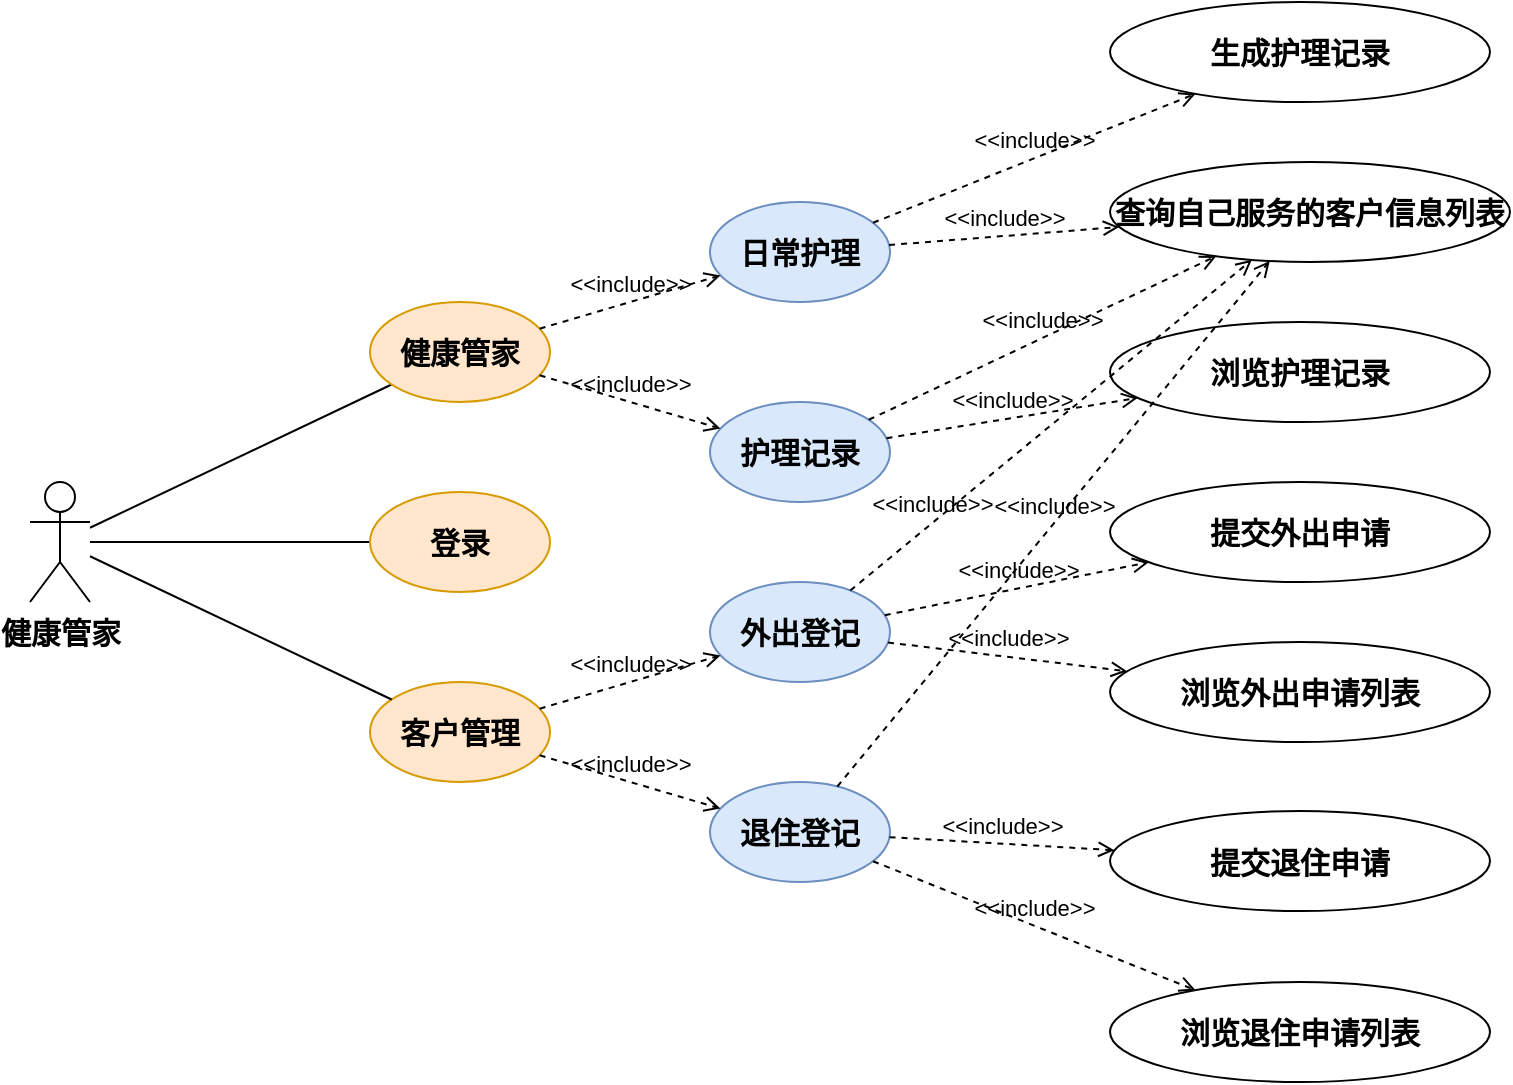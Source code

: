<mxfile>
    <diagram id="ldZKe99a0s3TlZ5kp_Uz" name="第 1 页">
        <mxGraphModel dx="1106" dy="840" grid="1" gridSize="10" guides="1" tooltips="1" connect="1" arrows="1" fold="1" page="1" pageScale="1" pageWidth="827" pageHeight="1169" math="0" shadow="0">
            <root>
                <mxCell id="0"/>
                <mxCell id="1" parent="0"/>
                <mxCell id="342" style="edgeStyle=none;html=1;endArrow=none;endFill=0;" parent="1" source="2" target="293" edge="1">
                    <mxGeometry relative="1" as="geometry"/>
                </mxCell>
                <mxCell id="343" style="edgeStyle=none;html=1;endArrow=none;endFill=0;" parent="1" source="2" target="294" edge="1">
                    <mxGeometry relative="1" as="geometry"/>
                </mxCell>
                <mxCell id="2" value="健康管家" style="shape=umlActor;verticalLabelPosition=bottom;verticalAlign=top;html=1;fontStyle=1;fontSize=15;" parent="1" vertex="1">
                    <mxGeometry x="160" y="360" width="30" height="60" as="geometry"/>
                </mxCell>
                <mxCell id="277" value="客户管理" style="ellipse;whiteSpace=wrap;html=1;fontSize=15;fontStyle=1;fillColor=#ffe6cc;strokeColor=#d79b00;" parent="1" vertex="1">
                    <mxGeometry x="330" y="460" width="90" height="50" as="geometry"/>
                </mxCell>
                <mxCell id="293" value="登录" style="ellipse;whiteSpace=wrap;html=1;fontSize=15;fontStyle=1;fillColor=#ffe6cc;strokeColor=#d79b00;" parent="1" vertex="1">
                    <mxGeometry x="330" y="365" width="90" height="50" as="geometry"/>
                </mxCell>
                <mxCell id="294" value="健康管家" style="ellipse;whiteSpace=wrap;html=1;fontSize=15;fontStyle=1;fillColor=#ffe6cc;strokeColor=#d79b00;" parent="1" vertex="1">
                    <mxGeometry x="330" y="270" width="90" height="50" as="geometry"/>
                </mxCell>
                <mxCell id="341" style="edgeStyle=none;html=1;endArrow=none;endFill=0;" parent="1" source="2" target="277" edge="1">
                    <mxGeometry relative="1" as="geometry"/>
                </mxCell>
                <mxCell id="355" value="日常护理" style="ellipse;whiteSpace=wrap;html=1;fontSize=15;fontStyle=1;fillColor=#dae8fc;strokeColor=#6c8ebf;" parent="1" vertex="1">
                    <mxGeometry x="500" y="220" width="90" height="50" as="geometry"/>
                </mxCell>
                <mxCell id="356" value="护理记录" style="ellipse;whiteSpace=wrap;html=1;fontSize=15;fontStyle=1;fillColor=#dae8fc;strokeColor=#6c8ebf;" parent="1" vertex="1">
                    <mxGeometry x="500" y="320" width="90" height="50" as="geometry"/>
                </mxCell>
                <mxCell id="357" value="外出登记" style="ellipse;whiteSpace=wrap;html=1;fontSize=15;fontStyle=1;fillColor=#dae8fc;strokeColor=#6c8ebf;" parent="1" vertex="1">
                    <mxGeometry x="500" y="410" width="90" height="50" as="geometry"/>
                </mxCell>
                <mxCell id="358" value="退住登记" style="ellipse;whiteSpace=wrap;html=1;fontSize=15;fontStyle=1;fillColor=#dae8fc;strokeColor=#6c8ebf;" parent="1" vertex="1">
                    <mxGeometry x="500" y="510" width="90" height="50" as="geometry"/>
                </mxCell>
                <mxCell id="367" value="浏览外出申请列表" style="ellipse;whiteSpace=wrap;html=1;fontSize=15;fontStyle=1;" parent="1" vertex="1">
                    <mxGeometry x="700" y="440" width="190" height="50" as="geometry"/>
                </mxCell>
                <mxCell id="368" value="提交退住申请" style="ellipse;whiteSpace=wrap;html=1;fontSize=15;fontStyle=1;" parent="1" vertex="1">
                    <mxGeometry x="700" y="524.5" width="190" height="50" as="geometry"/>
                </mxCell>
                <mxCell id="377" value="浏览退住申请列表" style="ellipse;whiteSpace=wrap;html=1;fontSize=15;fontStyle=1;" parent="1" vertex="1">
                    <mxGeometry x="700" y="610" width="190" height="50" as="geometry"/>
                </mxCell>
                <mxCell id="378" value="查询自己服务的客户信息列表" style="ellipse;whiteSpace=wrap;html=1;fontSize=15;fontStyle=1;" parent="1" vertex="1">
                    <mxGeometry x="700" y="200" width="200" height="50" as="geometry"/>
                </mxCell>
                <mxCell id="381" value="生成护理记录" style="ellipse;whiteSpace=wrap;html=1;fontSize=15;fontStyle=1;" parent="1" vertex="1">
                    <mxGeometry x="700" y="120" width="190" height="50" as="geometry"/>
                </mxCell>
                <mxCell id="415" value="&amp;lt;&amp;lt;include&amp;gt;&amp;gt;" style="html=1;verticalAlign=bottom;labelBackgroundColor=none;endArrow=open;endFill=0;dashed=1;" parent="1" source="294" target="355" edge="1">
                    <mxGeometry width="160" relative="1" as="geometry">
                        <mxPoint x="376" y="312" as="sourcePoint"/>
                        <mxPoint x="314" y="210" as="targetPoint"/>
                    </mxGeometry>
                </mxCell>
                <mxCell id="416" value="&amp;lt;&amp;lt;include&amp;gt;&amp;gt;" style="html=1;verticalAlign=bottom;labelBackgroundColor=none;endArrow=open;endFill=0;dashed=1;" parent="1" source="294" target="356" edge="1">
                    <mxGeometry width="160" relative="1" as="geometry">
                        <mxPoint x="340" y="372" as="sourcePoint"/>
                        <mxPoint x="278" y="270" as="targetPoint"/>
                    </mxGeometry>
                </mxCell>
                <mxCell id="417" value="&amp;lt;&amp;lt;include&amp;gt;&amp;gt;" style="html=1;verticalAlign=bottom;labelBackgroundColor=none;endArrow=open;endFill=0;dashed=1;" parent="1" source="277" target="357" edge="1">
                    <mxGeometry width="160" relative="1" as="geometry">
                        <mxPoint x="361" y="419" as="sourcePoint"/>
                        <mxPoint x="259" y="371" as="targetPoint"/>
                    </mxGeometry>
                </mxCell>
                <mxCell id="418" value="&amp;lt;&amp;lt;include&amp;gt;&amp;gt;" style="html=1;verticalAlign=bottom;labelBackgroundColor=none;endArrow=open;endFill=0;dashed=1;" parent="1" source="277" target="358" edge="1">
                    <mxGeometry width="160" relative="1" as="geometry">
                        <mxPoint x="371" y="429" as="sourcePoint"/>
                        <mxPoint x="269" y="381" as="targetPoint"/>
                    </mxGeometry>
                </mxCell>
                <mxCell id="435" value="提交外出申请" style="ellipse;whiteSpace=wrap;html=1;fontSize=15;fontStyle=1;" vertex="1" parent="1">
                    <mxGeometry x="700" y="360" width="190" height="50" as="geometry"/>
                </mxCell>
                <mxCell id="436" value="浏览护理记录" style="ellipse;whiteSpace=wrap;html=1;fontSize=15;fontStyle=1;" vertex="1" parent="1">
                    <mxGeometry x="700" y="280" width="190" height="50" as="geometry"/>
                </mxCell>
                <mxCell id="442" value="&amp;lt;&amp;lt;include&amp;gt;&amp;gt;" style="html=1;verticalAlign=bottom;labelBackgroundColor=none;endArrow=open;endFill=0;dashed=1;" edge="1" parent="1" source="355" target="381">
                    <mxGeometry width="160" relative="1" as="geometry">
                        <mxPoint x="580" y="120" as="sourcePoint"/>
                        <mxPoint x="670" y="94" as="targetPoint"/>
                    </mxGeometry>
                </mxCell>
                <mxCell id="443" value="&amp;lt;&amp;lt;include&amp;gt;&amp;gt;" style="html=1;verticalAlign=bottom;labelBackgroundColor=none;endArrow=open;endFill=0;dashed=1;" edge="1" parent="1" source="355" target="378">
                    <mxGeometry width="160" relative="1" as="geometry">
                        <mxPoint x="592" y="240" as="sourcePoint"/>
                        <mxPoint x="753" y="176" as="targetPoint"/>
                    </mxGeometry>
                </mxCell>
                <mxCell id="444" value="&amp;lt;&amp;lt;include&amp;gt;&amp;gt;" style="html=1;verticalAlign=bottom;labelBackgroundColor=none;endArrow=open;endFill=0;dashed=1;" edge="1" parent="1" source="356" target="436">
                    <mxGeometry width="160" relative="1" as="geometry">
                        <mxPoint x="600" y="251" as="sourcePoint"/>
                        <mxPoint x="714" y="242" as="targetPoint"/>
                    </mxGeometry>
                </mxCell>
                <mxCell id="445" value="&amp;lt;&amp;lt;include&amp;gt;&amp;gt;" style="html=1;verticalAlign=bottom;labelBackgroundColor=none;endArrow=open;endFill=0;dashed=1;" edge="1" parent="1" source="356" target="378">
                    <mxGeometry width="160" relative="1" as="geometry">
                        <mxPoint x="598" y="348" as="sourcePoint"/>
                        <mxPoint x="724" y="328" as="targetPoint"/>
                    </mxGeometry>
                </mxCell>
                <mxCell id="446" value="&amp;lt;&amp;lt;include&amp;gt;&amp;gt;" style="html=1;verticalAlign=bottom;labelBackgroundColor=none;endArrow=open;endFill=0;dashed=1;" edge="1" parent="1" source="357" target="378">
                    <mxGeometry x="-0.59" width="160" relative="1" as="geometry">
                        <mxPoint x="598" y="362" as="sourcePoint"/>
                        <mxPoint x="724" y="382" as="targetPoint"/>
                        <mxPoint as="offset"/>
                    </mxGeometry>
                </mxCell>
                <mxCell id="447" value="&amp;lt;&amp;lt;include&amp;gt;&amp;gt;" style="html=1;verticalAlign=bottom;labelBackgroundColor=none;endArrow=open;endFill=0;dashed=1;" edge="1" parent="1" source="357" target="367">
                    <mxGeometry width="160" relative="1" as="geometry">
                        <mxPoint x="598" y="362" as="sourcePoint"/>
                        <mxPoint x="724" y="382" as="targetPoint"/>
                    </mxGeometry>
                </mxCell>
                <mxCell id="448" value="&amp;lt;&amp;lt;include&amp;gt;&amp;gt;" style="html=1;verticalAlign=bottom;labelBackgroundColor=none;endArrow=open;endFill=0;dashed=1;" edge="1" parent="1" source="357" target="435">
                    <mxGeometry width="160" relative="1" as="geometry">
                        <mxPoint x="599" y="450" as="sourcePoint"/>
                        <mxPoint x="718" y="465" as="targetPoint"/>
                    </mxGeometry>
                </mxCell>
                <mxCell id="449" value="&amp;lt;&amp;lt;include&amp;gt;&amp;gt;" style="html=1;verticalAlign=bottom;labelBackgroundColor=none;endArrow=open;endFill=0;dashed=1;" edge="1" parent="1" source="358" target="368">
                    <mxGeometry width="160" relative="1" as="geometry">
                        <mxPoint x="609" y="460" as="sourcePoint"/>
                        <mxPoint x="728" y="475" as="targetPoint"/>
                    </mxGeometry>
                </mxCell>
                <mxCell id="450" value="&amp;lt;&amp;lt;include&amp;gt;&amp;gt;" style="html=1;verticalAlign=bottom;labelBackgroundColor=none;endArrow=open;endFill=0;dashed=1;" edge="1" parent="1" source="358" target="377">
                    <mxGeometry width="160" relative="1" as="geometry">
                        <mxPoint x="619" y="470" as="sourcePoint"/>
                        <mxPoint x="738" y="485" as="targetPoint"/>
                    </mxGeometry>
                </mxCell>
                <mxCell id="451" value="&amp;lt;&amp;lt;include&amp;gt;&amp;gt;" style="html=1;verticalAlign=bottom;labelBackgroundColor=none;endArrow=open;endFill=0;dashed=1;" edge="1" parent="1" source="358" target="378">
                    <mxGeometry width="160" relative="1" as="geometry">
                        <mxPoint x="629" y="480" as="sourcePoint"/>
                        <mxPoint x="748" y="495" as="targetPoint"/>
                    </mxGeometry>
                </mxCell>
            </root>
        </mxGraphModel>
    </diagram>
</mxfile>